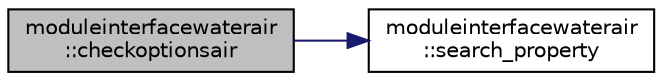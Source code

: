 digraph "moduleinterfacewaterair::checkoptionsair"
{
 // LATEX_PDF_SIZE
  edge [fontname="Helvetica",fontsize="10",labelfontname="Helvetica",labelfontsize="10"];
  node [fontname="Helvetica",fontsize="10",shape=record];
  rankdir="LR";
  Node1 [label="moduleinterfacewaterair\l::checkoptionsair",height=0.2,width=0.4,color="black", fillcolor="grey75", style="filled", fontcolor="black",tooltip=" "];
  Node1 -> Node2 [color="midnightblue",fontsize="10",style="solid",fontname="Helvetica"];
  Node2 [label="moduleinterfacewaterair\l::search_property",height=0.2,width=0.4,color="black", fillcolor="white", style="filled",URL="$namespacemoduleinterfacewaterair.html#abba77353f44ae39342d577e54d38ad95",tooltip=" "];
}
